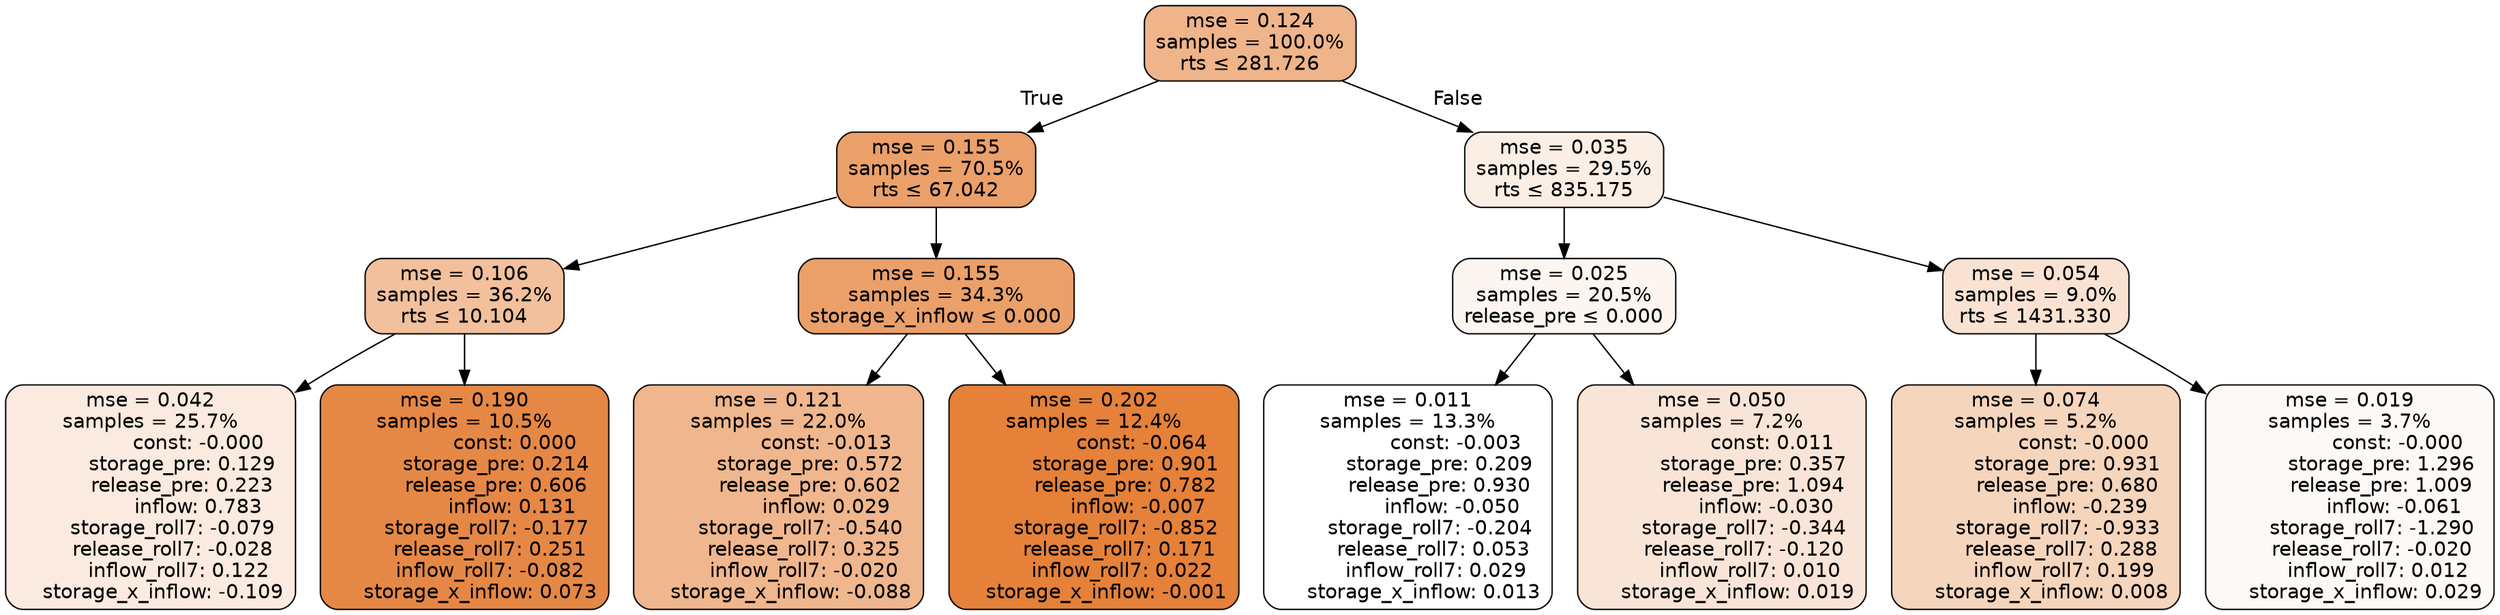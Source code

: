 digraph tree {
bgcolor="transparent"
node [shape=rectangle, style="filled, rounded", color="black", fontname=helvetica] ;
edge [fontname=helvetica] ;
	"0" [label="mse = 0.124
samples = 100.0%
rts &le; 281.726", fillcolor="#efb48a"]
	"1" [label="mse = 0.155
samples = 70.5%
rts &le; 67.042", fillcolor="#eba06a"]
	"2" [label="mse = 0.106
samples = 36.2%
rts &le; 10.104", fillcolor="#f2c09c"]
	"3" [label="mse = 0.042
samples = 25.7%
               const: -0.000
          storage_pre: 0.129
          release_pre: 0.223
               inflow: 0.783
       storage_roll7: -0.079
       release_roll7: -0.028
         inflow_roll7: 0.122
    storage_x_inflow: -0.109", fillcolor="#faeadf"]
	"4" [label="mse = 0.190
samples = 10.5%
                const: 0.000
          storage_pre: 0.214
          release_pre: 0.606
               inflow: 0.131
       storage_roll7: -0.177
        release_roll7: 0.251
        inflow_roll7: -0.082
     storage_x_inflow: 0.073", fillcolor="#e68845"]
	"5" [label="mse = 0.155
samples = 34.3%
storage_x_inflow &le; 0.000", fillcolor="#eba06a"]
	"6" [label="mse = 0.121
samples = 22.0%
               const: -0.013
          storage_pre: 0.572
          release_pre: 0.602
               inflow: 0.029
       storage_roll7: -0.540
        release_roll7: 0.325
        inflow_roll7: -0.020
    storage_x_inflow: -0.088", fillcolor="#f0b68d"]
	"7" [label="mse = 0.202
samples = 12.4%
               const: -0.064
          storage_pre: 0.901
          release_pre: 0.782
              inflow: -0.007
       storage_roll7: -0.852
        release_roll7: 0.171
         inflow_roll7: 0.022
    storage_x_inflow: -0.001", fillcolor="#e58139"]
	"8" [label="mse = 0.035
samples = 29.5%
rts &le; 835.175", fillcolor="#fbeee5"]
	"9" [label="mse = 0.025
samples = 20.5%
release_pre &le; 0.000", fillcolor="#fdf5f0"]
	"10" [label="mse = 0.011
samples = 13.3%
               const: -0.003
          storage_pre: 0.209
          release_pre: 0.930
              inflow: -0.050
       storage_roll7: -0.204
        release_roll7: 0.053
         inflow_roll7: 0.029
     storage_x_inflow: 0.013", fillcolor="#ffffff"]
	"11" [label="mse = 0.050
samples = 7.2%
                const: 0.011
          storage_pre: 0.357
          release_pre: 1.094
              inflow: -0.030
       storage_roll7: -0.344
       release_roll7: -0.120
         inflow_roll7: 0.010
     storage_x_inflow: 0.019", fillcolor="#f9e5d7"]
	"12" [label="mse = 0.054
samples = 9.0%
rts &le; 1431.330", fillcolor="#f9e2d2"]
	"13" [label="mse = 0.074
samples = 5.2%
               const: -0.000
          storage_pre: 0.931
          release_pre: 0.680
              inflow: -0.239
       storage_roll7: -0.933
        release_roll7: 0.288
         inflow_roll7: 0.199
     storage_x_inflow: 0.008", fillcolor="#f6d5bd"]
	"14" [label="mse = 0.019
samples = 3.7%
               const: -0.000
          storage_pre: 1.296
          release_pre: 1.009
              inflow: -0.061
       storage_roll7: -1.290
       release_roll7: -0.020
         inflow_roll7: 0.012
     storage_x_inflow: 0.029", fillcolor="#fdf9f6"]

	"0" -> "1" [labeldistance=2.5, labelangle=45, headlabel="True"]
	"1" -> "2"
	"2" -> "3"
	"2" -> "4"
	"1" -> "5"
	"5" -> "6"
	"5" -> "7"
	"0" -> "8" [labeldistance=2.5, labelangle=-45, headlabel="False"]
	"8" -> "9"
	"9" -> "10"
	"9" -> "11"
	"8" -> "12"
	"12" -> "13"
	"12" -> "14"
}